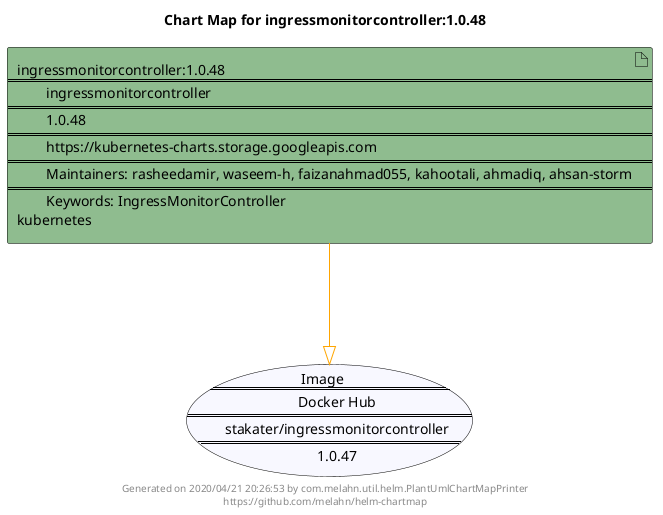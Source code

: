 @startuml
skinparam linetype ortho
skinparam backgroundColor white
skinparam usecaseBorderColor black
skinparam usecaseArrowColor LightSlateGray
skinparam artifactBorderColor black
skinparam artifactArrowColor LightSlateGray

title Chart Map for ingressmonitorcontroller:1.0.48

'There is one referenced Helm Chart
artifact "ingressmonitorcontroller:1.0.48\n====\n\tingressmonitorcontroller\n====\n\t1.0.48\n====\n\thttps://kubernetes-charts.storage.googleapis.com\n====\n\tMaintainers: rasheedamir, waseem-h, faizanahmad055, kahootali, ahmadiq, ahsan-storm\n====\n\tKeywords: IngressMonitorController\nkubernetes" as ingressmonitorcontroller_1_0_48 #DarkSeaGreen

'There is one referenced Docker Image
usecase "Image\n====\n\tDocker Hub\n====\n\tstakater/ingressmonitorcontroller\n====\n\t1.0.47" as stakater_ingressmonitorcontroller_1_0_47 #GhostWhite

'Chart Dependencies
ingressmonitorcontroller_1_0_48--[#orange]-|>stakater_ingressmonitorcontroller_1_0_47

center footer Generated on 2020/04/21 20:26:53 by com.melahn.util.helm.PlantUmlChartMapPrinter\nhttps://github.com/melahn/helm-chartmap
@enduml
